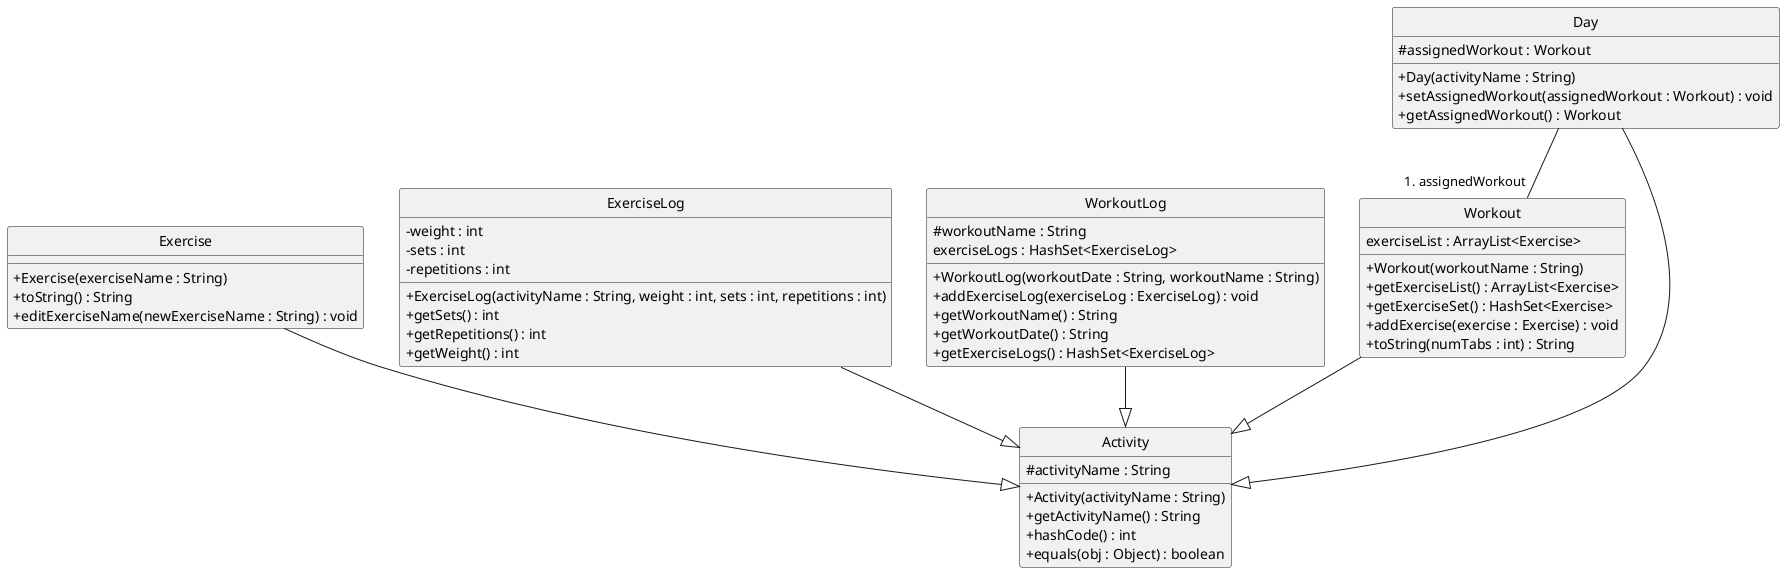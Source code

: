 @startuml
skinparam classAttributeIconSize 0
skinparam style strictuml
class Workout{
exerciseList : ArrayList<Exercise>
+ Workout(workoutName : String)
+ getExerciseList() : ArrayList<Exercise>
+ getExerciseSet() : HashSet<Exercise>
+ addExercise(exercise : Exercise) : void
+ toString(numTabs : int) : String
}
Workout --|> Activity
class Exercise{
+ Exercise(exerciseName : String)
+ toString() : String
+ editExerciseName(newExerciseName : String) : void
}
Exercise --|> Activity
class ExerciseLog{
- weight : int
- sets : int
- repetitions : int
+ ExerciseLog(activityName : String, weight : int, sets : int, repetitions : int)
+ getSets() : int
+ getRepetitions() : int
+ getWeight() : int
}
ExerciseLog --|> Activity
class Activity{
# activityName : String
+ Activity(activityName : String)
+ getActivityName() : String
+ hashCode() : int
+ equals(obj : Object) : boolean
}
class WorkoutLog{
# workoutName : String
exerciseLogs : HashSet<ExerciseLog>
+ WorkoutLog(workoutDate : String, workoutName : String)
+ addExerciseLog(exerciseLog : ExerciseLog) : void
+ getWorkoutName() : String
+ getWorkoutDate() : String
+ getExerciseLogs() : HashSet<ExerciseLog>
}
WorkoutLog --|> Activity
class Day{
# assignedWorkout : Workout
+ Day(activityName : String)
+ setAssignedWorkout(assignedWorkout : Workout) : void
+ getAssignedWorkout() : Workout
}
Day --|> Activity
Day--"# assignedWorkout" Workout
@enduml